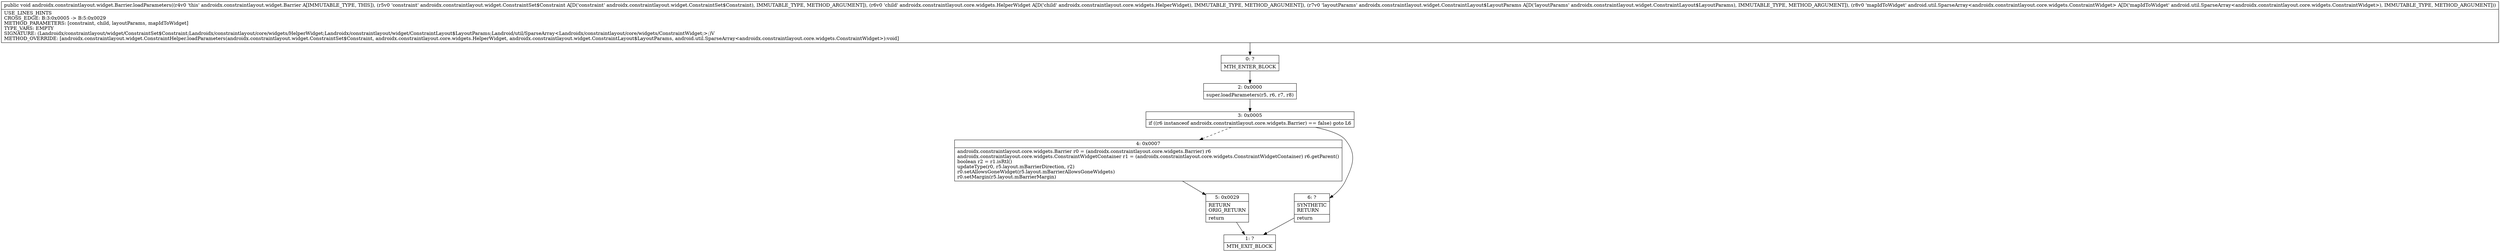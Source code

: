 digraph "CFG forandroidx.constraintlayout.widget.Barrier.loadParameters(Landroidx\/constraintlayout\/widget\/ConstraintSet$Constraint;Landroidx\/constraintlayout\/core\/widgets\/HelperWidget;Landroidx\/constraintlayout\/widget\/ConstraintLayout$LayoutParams;Landroid\/util\/SparseArray;)V" {
Node_0 [shape=record,label="{0\:\ ?|MTH_ENTER_BLOCK\l}"];
Node_2 [shape=record,label="{2\:\ 0x0000|super.loadParameters(r5, r6, r7, r8)\l}"];
Node_3 [shape=record,label="{3\:\ 0x0005|if ((r6 instanceof androidx.constraintlayout.core.widgets.Barrier) == false) goto L6\l}"];
Node_4 [shape=record,label="{4\:\ 0x0007|androidx.constraintlayout.core.widgets.Barrier r0 = (androidx.constraintlayout.core.widgets.Barrier) r6\landroidx.constraintlayout.core.widgets.ConstraintWidgetContainer r1 = (androidx.constraintlayout.core.widgets.ConstraintWidgetContainer) r6.getParent()\lboolean r2 = r1.isRtl()\lupdateType(r0, r5.layout.mBarrierDirection, r2)\lr0.setAllowsGoneWidget(r5.layout.mBarrierAllowsGoneWidgets)\lr0.setMargin(r5.layout.mBarrierMargin)\l}"];
Node_5 [shape=record,label="{5\:\ 0x0029|RETURN\lORIG_RETURN\l|return\l}"];
Node_1 [shape=record,label="{1\:\ ?|MTH_EXIT_BLOCK\l}"];
Node_6 [shape=record,label="{6\:\ ?|SYNTHETIC\lRETURN\l|return\l}"];
MethodNode[shape=record,label="{public void androidx.constraintlayout.widget.Barrier.loadParameters((r4v0 'this' androidx.constraintlayout.widget.Barrier A[IMMUTABLE_TYPE, THIS]), (r5v0 'constraint' androidx.constraintlayout.widget.ConstraintSet$Constraint A[D('constraint' androidx.constraintlayout.widget.ConstraintSet$Constraint), IMMUTABLE_TYPE, METHOD_ARGUMENT]), (r6v0 'child' androidx.constraintlayout.core.widgets.HelperWidget A[D('child' androidx.constraintlayout.core.widgets.HelperWidget), IMMUTABLE_TYPE, METHOD_ARGUMENT]), (r7v0 'layoutParams' androidx.constraintlayout.widget.ConstraintLayout$LayoutParams A[D('layoutParams' androidx.constraintlayout.widget.ConstraintLayout$LayoutParams), IMMUTABLE_TYPE, METHOD_ARGUMENT]), (r8v0 'mapIdToWidget' android.util.SparseArray\<androidx.constraintlayout.core.widgets.ConstraintWidget\> A[D('mapIdToWidget' android.util.SparseArray\<androidx.constraintlayout.core.widgets.ConstraintWidget\>), IMMUTABLE_TYPE, METHOD_ARGUMENT]))  | USE_LINES_HINTS\lCROSS_EDGE: B:3:0x0005 \-\> B:5:0x0029\lMETHOD_PARAMETERS: [constraint, child, layoutParams, mapIdToWidget]\lTYPE_VARS: EMPTY\lSIGNATURE: (Landroidx\/constraintlayout\/widget\/ConstraintSet$Constraint;Landroidx\/constraintlayout\/core\/widgets\/HelperWidget;Landroidx\/constraintlayout\/widget\/ConstraintLayout$LayoutParams;Landroid\/util\/SparseArray\<Landroidx\/constraintlayout\/core\/widgets\/ConstraintWidget;\>;)V\lMETHOD_OVERRIDE: [androidx.constraintlayout.widget.ConstraintHelper.loadParameters(androidx.constraintlayout.widget.ConstraintSet$Constraint, androidx.constraintlayout.core.widgets.HelperWidget, androidx.constraintlayout.widget.ConstraintLayout$LayoutParams, android.util.SparseArray\<androidx.constraintlayout.core.widgets.ConstraintWidget\>):void]\l}"];
MethodNode -> Node_0;Node_0 -> Node_2;
Node_2 -> Node_3;
Node_3 -> Node_4[style=dashed];
Node_3 -> Node_6;
Node_4 -> Node_5;
Node_5 -> Node_1;
Node_6 -> Node_1;
}


